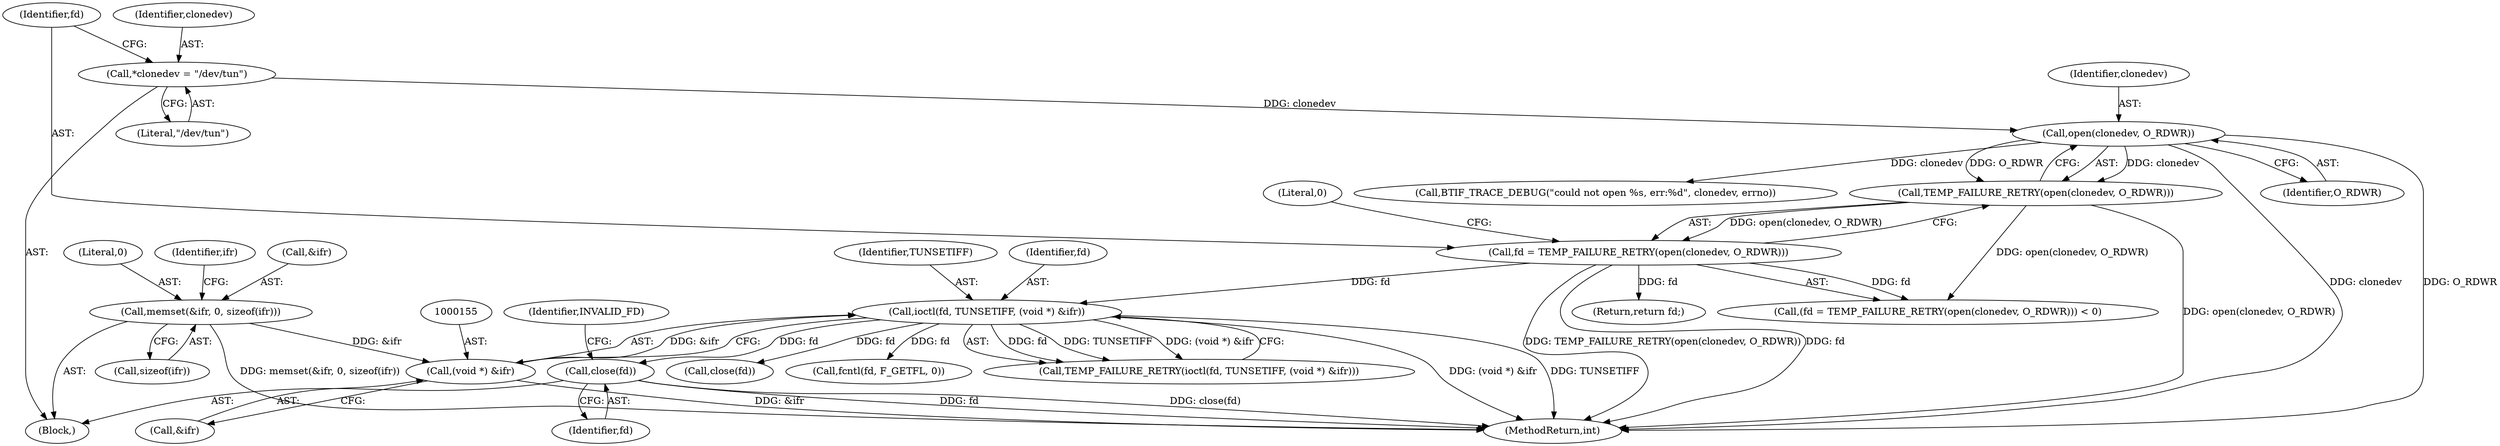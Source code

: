 digraph "0_Android_472271b153c5dc53c28beac55480a8d8434b2d5c_22@API" {
"1000196" [label="(Call,close(fd))"];
"1000151" [label="(Call,ioctl(fd, TUNSETIFF, (void *) &ifr))"];
"1000113" [label="(Call,fd = TEMP_FAILURE_RETRY(open(clonedev, O_RDWR)))"];
"1000115" [label="(Call,TEMP_FAILURE_RETRY(open(clonedev, O_RDWR)))"];
"1000116" [label="(Call,open(clonedev, O_RDWR))"];
"1000108" [label="(Call,*clonedev = \"/dev/tun\")"];
"1000154" [label="(Call,(void *) &ifr)"];
"1000127" [label="(Call,memset(&ifr, 0, sizeof(ifr)))"];
"1000110" [label="(Literal,\"/dev/tun\")"];
"1000199" [label="(Identifier,INVALID_FD)"];
"1000128" [label="(Call,&ifr)"];
"1000113" [label="(Call,fd = TEMP_FAILURE_RETRY(open(clonedev, O_RDWR)))"];
"1000112" [label="(Call,(fd = TEMP_FAILURE_RETRY(open(clonedev, O_RDWR))) < 0)"];
"1000153" [label="(Identifier,TUNSETIFF)"];
"1000151" [label="(Call,ioctl(fd, TUNSETIFF, (void *) &ifr))"];
"1000119" [label="(Literal,0)"];
"1000116" [label="(Call,open(clonedev, O_RDWR))"];
"1000130" [label="(Literal,0)"];
"1000131" [label="(Call,sizeof(ifr))"];
"1000197" [label="(Identifier,fd)"];
"1000118" [label="(Identifier,O_RDWR)"];
"1000109" [label="(Identifier,clonedev)"];
"1000154" [label="(Call,(void *) &ifr)"];
"1000127" [label="(Call,memset(&ifr, 0, sizeof(ifr)))"];
"1000196" [label="(Call,close(fd))"];
"1000152" [label="(Identifier,fd)"];
"1000115" [label="(Call,TEMP_FAILURE_RETRY(open(clonedev, O_RDWR)))"];
"1000165" [label="(Call,close(fd))"];
"1000156" [label="(Call,&ifr)"];
"1000117" [label="(Identifier,clonedev)"];
"1000121" [label="(Call,BTIF_TRACE_DEBUG(\"could not open %s, err:%d\", clonedev, errno))"];
"1000103" [label="(Block,)"];
"1000180" [label="(Call,fcntl(fd, F_GETFL, 0))"];
"1000114" [label="(Identifier,fd)"];
"1000150" [label="(Call,TEMP_FAILURE_RETRY(ioctl(fd, TUNSETIFF, (void *) &ifr)))"];
"1000200" [label="(MethodReturn,int)"];
"1000135" [label="(Identifier,ifr)"];
"1000108" [label="(Call,*clonedev = \"/dev/tun\")"];
"1000125" [label="(Return,return fd;)"];
"1000196" -> "1000103"  [label="AST: "];
"1000196" -> "1000197"  [label="CFG: "];
"1000197" -> "1000196"  [label="AST: "];
"1000199" -> "1000196"  [label="CFG: "];
"1000196" -> "1000200"  [label="DDG: fd"];
"1000196" -> "1000200"  [label="DDG: close(fd)"];
"1000151" -> "1000196"  [label="DDG: fd"];
"1000151" -> "1000150"  [label="AST: "];
"1000151" -> "1000154"  [label="CFG: "];
"1000152" -> "1000151"  [label="AST: "];
"1000153" -> "1000151"  [label="AST: "];
"1000154" -> "1000151"  [label="AST: "];
"1000150" -> "1000151"  [label="CFG: "];
"1000151" -> "1000200"  [label="DDG: (void *) &ifr"];
"1000151" -> "1000200"  [label="DDG: TUNSETIFF"];
"1000151" -> "1000150"  [label="DDG: fd"];
"1000151" -> "1000150"  [label="DDG: TUNSETIFF"];
"1000151" -> "1000150"  [label="DDG: (void *) &ifr"];
"1000113" -> "1000151"  [label="DDG: fd"];
"1000154" -> "1000151"  [label="DDG: &ifr"];
"1000151" -> "1000165"  [label="DDG: fd"];
"1000151" -> "1000180"  [label="DDG: fd"];
"1000113" -> "1000112"  [label="AST: "];
"1000113" -> "1000115"  [label="CFG: "];
"1000114" -> "1000113"  [label="AST: "];
"1000115" -> "1000113"  [label="AST: "];
"1000119" -> "1000113"  [label="CFG: "];
"1000113" -> "1000200"  [label="DDG: fd"];
"1000113" -> "1000200"  [label="DDG: TEMP_FAILURE_RETRY(open(clonedev, O_RDWR))"];
"1000113" -> "1000112"  [label="DDG: fd"];
"1000115" -> "1000113"  [label="DDG: open(clonedev, O_RDWR)"];
"1000113" -> "1000125"  [label="DDG: fd"];
"1000115" -> "1000116"  [label="CFG: "];
"1000116" -> "1000115"  [label="AST: "];
"1000115" -> "1000200"  [label="DDG: open(clonedev, O_RDWR)"];
"1000115" -> "1000112"  [label="DDG: open(clonedev, O_RDWR)"];
"1000116" -> "1000115"  [label="DDG: clonedev"];
"1000116" -> "1000115"  [label="DDG: O_RDWR"];
"1000116" -> "1000118"  [label="CFG: "];
"1000117" -> "1000116"  [label="AST: "];
"1000118" -> "1000116"  [label="AST: "];
"1000116" -> "1000200"  [label="DDG: O_RDWR"];
"1000116" -> "1000200"  [label="DDG: clonedev"];
"1000108" -> "1000116"  [label="DDG: clonedev"];
"1000116" -> "1000121"  [label="DDG: clonedev"];
"1000108" -> "1000103"  [label="AST: "];
"1000108" -> "1000110"  [label="CFG: "];
"1000109" -> "1000108"  [label="AST: "];
"1000110" -> "1000108"  [label="AST: "];
"1000114" -> "1000108"  [label="CFG: "];
"1000154" -> "1000156"  [label="CFG: "];
"1000155" -> "1000154"  [label="AST: "];
"1000156" -> "1000154"  [label="AST: "];
"1000154" -> "1000200"  [label="DDG: &ifr"];
"1000127" -> "1000154"  [label="DDG: &ifr"];
"1000127" -> "1000103"  [label="AST: "];
"1000127" -> "1000131"  [label="CFG: "];
"1000128" -> "1000127"  [label="AST: "];
"1000130" -> "1000127"  [label="AST: "];
"1000131" -> "1000127"  [label="AST: "];
"1000135" -> "1000127"  [label="CFG: "];
"1000127" -> "1000200"  [label="DDG: memset(&ifr, 0, sizeof(ifr))"];
}
